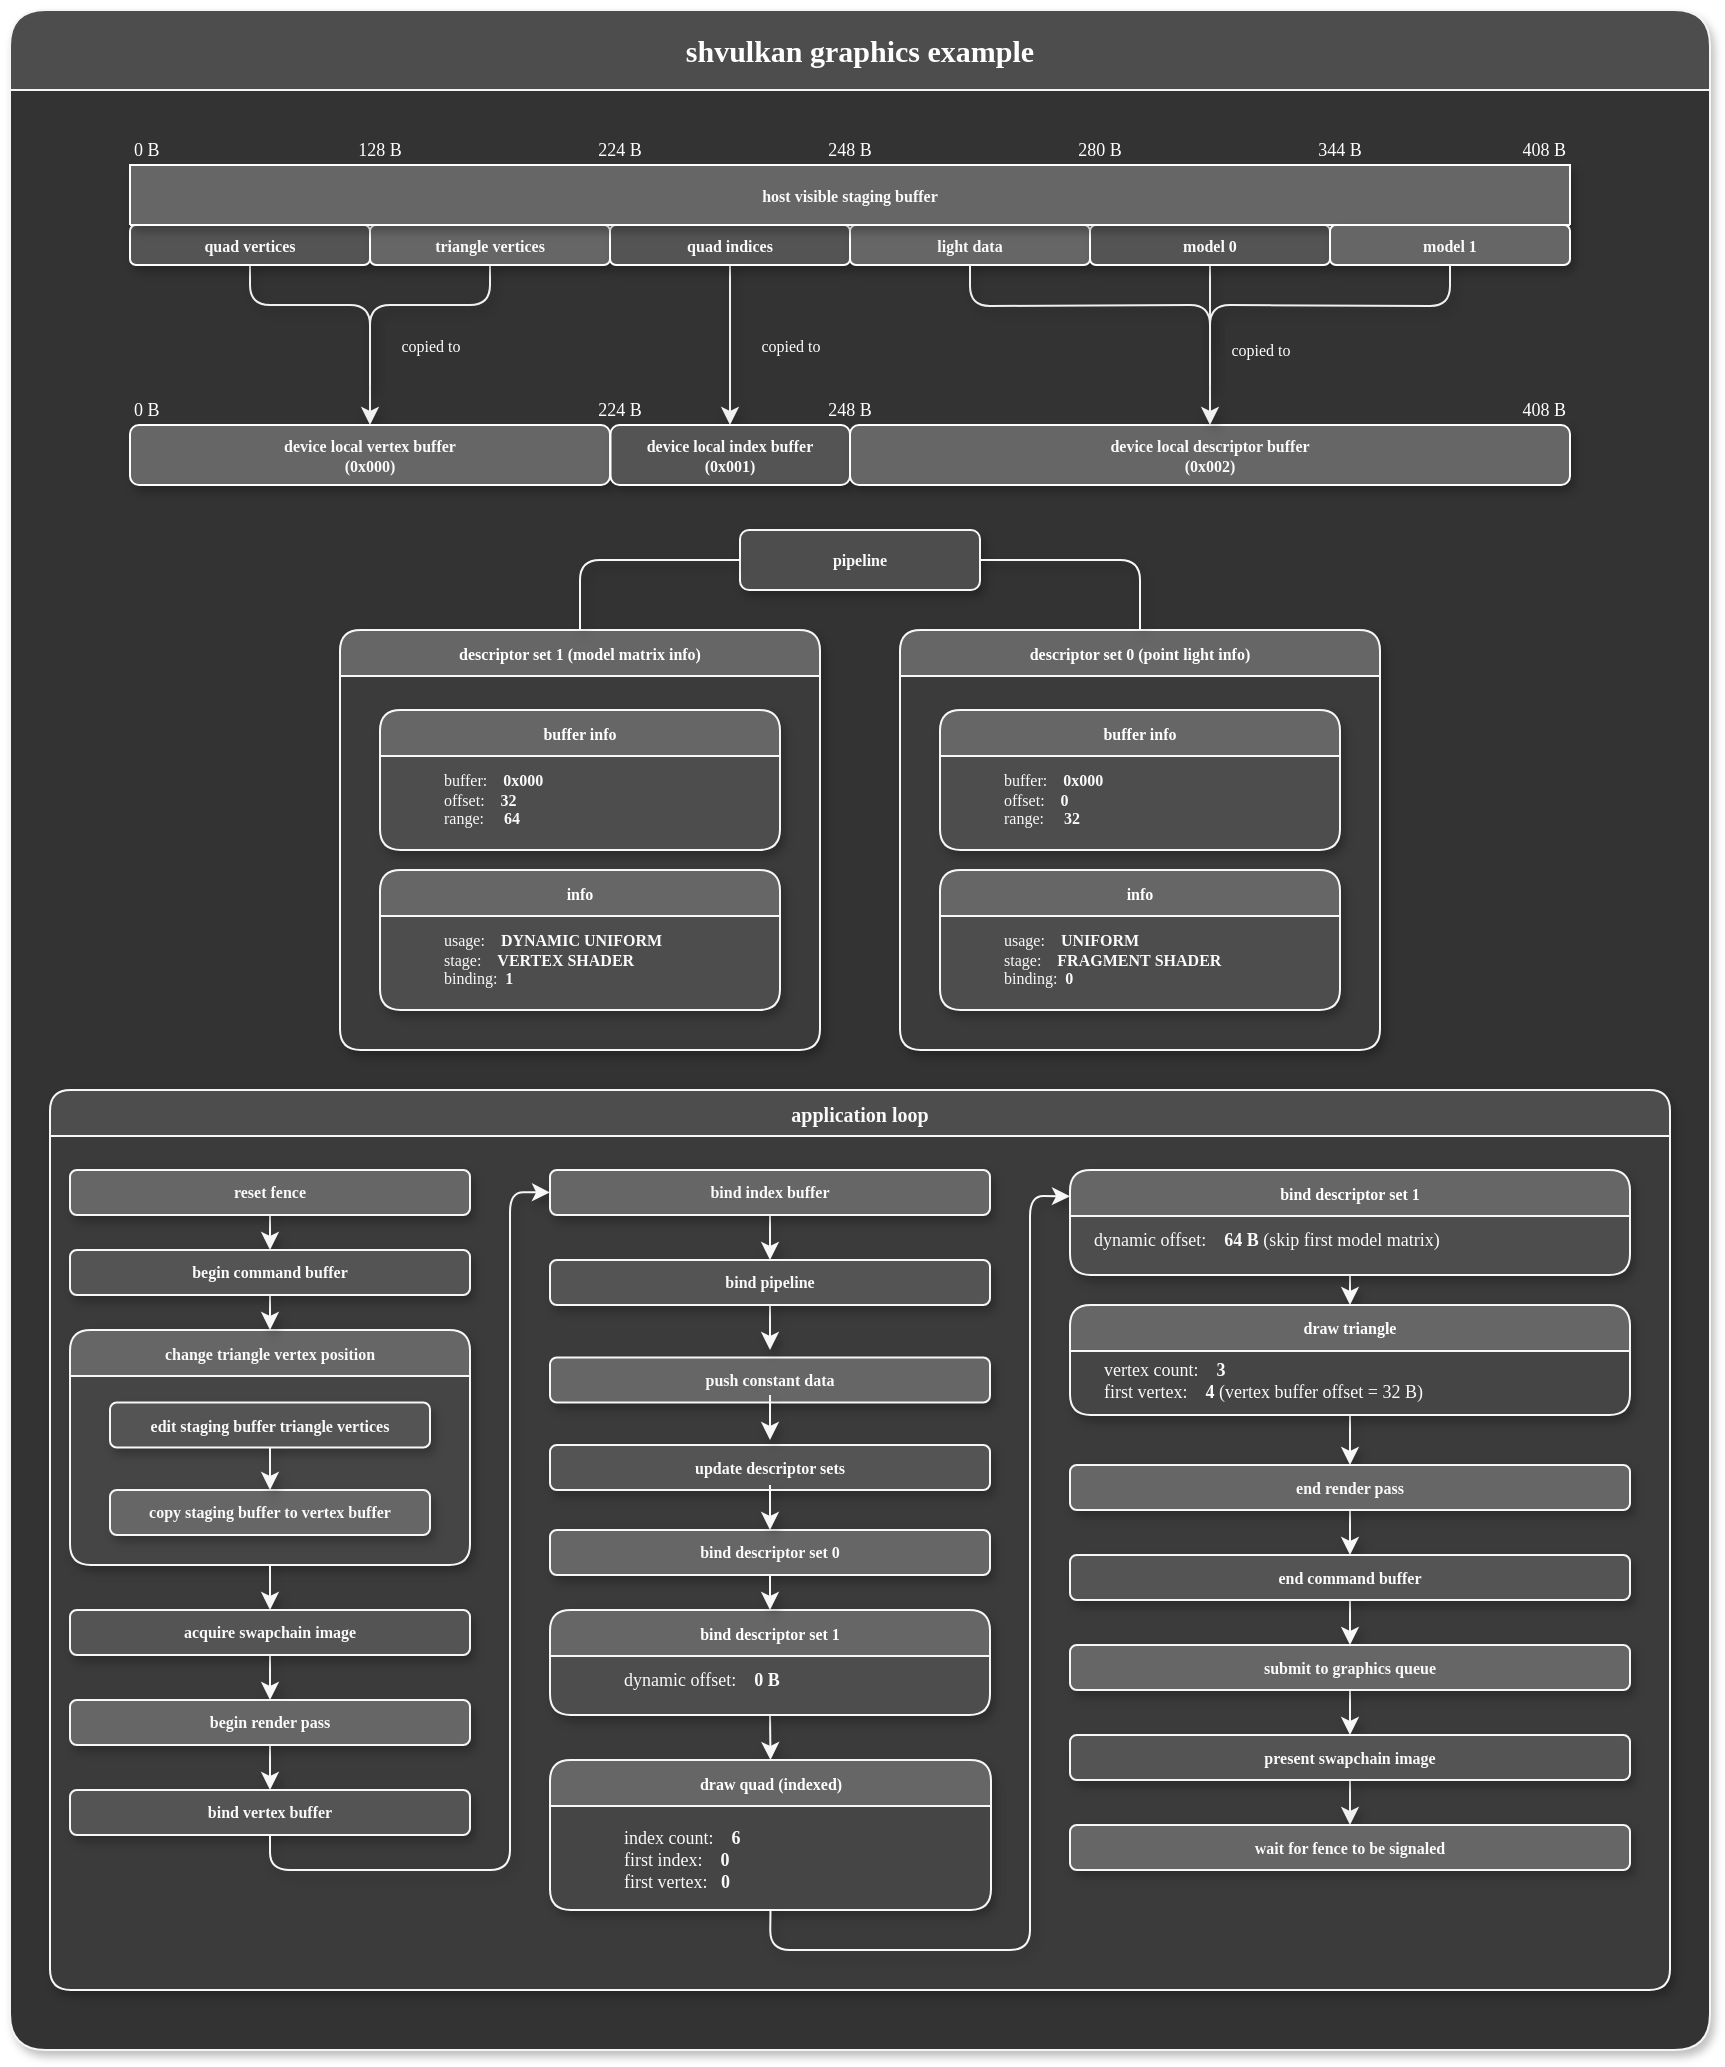 <mxfile version="20.7.4" type="github">
  <diagram id="msj6TRXzUkbj3XtdeSZy" name="Page-1">
    <mxGraphModel dx="1687" dy="889" grid="1" gridSize="10" guides="1" tooltips="1" connect="1" arrows="1" fold="1" page="1" pageScale="1" pageWidth="850" pageHeight="1100" background="#ffffff" math="0" shadow="0">
      <root>
        <mxCell id="0" />
        <mxCell id="1" parent="0" />
        <mxCell id="vavf1w2fCHCmIrN-eqjR-23" value="&lt;font face=&quot;consolas&quot; style=&quot;font-size: 15px;&quot;&gt;shvulkan graphics example&lt;/font&gt;" style="swimlane;html=1;fontSize=12;startSize=40;labelBackgroundColor=none;whiteSpace=wrap;fontColor=#FFFFFF;fillColor=#4D4D4D;strokeColor=#F5F5F5;strokeWidth=1;rounded=1;swimlaneFillColor=#333333;shadow=1;" vertex="1" parent="1">
          <mxGeometry width="850" height="1020" as="geometry" />
        </mxCell>
        <mxCell id="vavf1w2fCHCmIrN-eqjR-227" value="&lt;font style=&quot;font-size: 10px;&quot;&gt;application loop&lt;/font&gt;" style="swimlane;whiteSpace=wrap;html=1;fontFamily=consolas;fontSize=8;fillColor=#4D4D4D;fontColor=#FAFAFA;strokeColor=#F7F7F7;swimlaneFillColor=#3b3b3b;shadow=1;rounded=1;labelBackgroundColor=none;" vertex="1" parent="vavf1w2fCHCmIrN-eqjR-23">
          <mxGeometry x="20" y="540" width="810" height="450" as="geometry" />
        </mxCell>
        <mxCell id="vavf1w2fCHCmIrN-eqjR-239" value="push constant data" style="whiteSpace=wrap;html=1;align=center;fontFamily=consolas;fontSize=8;fontStyle=1;fillColor=#666666;fontColor=#FAFAFA;strokeColor=#F7F7F7;swimlaneFillColor=none;rounded=1;shadow=1;labelBackgroundColor=none;" vertex="1" parent="vavf1w2fCHCmIrN-eqjR-227">
          <mxGeometry x="250" y="133.75" width="220" height="22.5" as="geometry" />
        </mxCell>
        <mxCell id="vavf1w2fCHCmIrN-eqjR-240" value="update descriptor sets" style="whiteSpace=wrap;html=1;align=center;fontFamily=consolas;fontSize=8;fontStyle=1;fillColor=#545454;fontColor=#FAFAFA;strokeColor=#F7F7F7;swimlaneFillColor=none;rounded=1;shadow=1;labelBackgroundColor=none;" vertex="1" parent="vavf1w2fCHCmIrN-eqjR-227">
          <mxGeometry x="250" y="177.5" width="220" height="22.5" as="geometry" />
        </mxCell>
        <mxCell id="vavf1w2fCHCmIrN-eqjR-241" value="bind descriptor set 0" style="whiteSpace=wrap;html=1;align=center;fontFamily=consolas;fontSize=8;fontStyle=1;fillColor=#666666;fontColor=#FAFAFA;strokeColor=#F7F7F7;swimlaneFillColor=none;rounded=1;shadow=1;labelBackgroundColor=none;" vertex="1" parent="vavf1w2fCHCmIrN-eqjR-227">
          <mxGeometry x="250" y="220" width="220" height="22.5" as="geometry" />
        </mxCell>
        <mxCell id="vavf1w2fCHCmIrN-eqjR-99" value="change triangle vertex position" style="swimlane;whiteSpace=wrap;html=1;fontFamily=consolas;fontSize=8;fontStyle=1;fillColor=#666666;strokeColor=#F7F7F7;fontColor=#FAFAFA;swimlaneFillColor=#454545;rounded=1;shadow=1;labelBackgroundColor=none;" vertex="1" parent="vavf1w2fCHCmIrN-eqjR-23">
          <mxGeometry x="30" y="660" width="200" height="117.5" as="geometry" />
        </mxCell>
        <mxCell id="jcEzH6TltJ--Tu3BSwTK-10" value="" style="endArrow=classic;html=1;exitX=0.5;exitY=1;exitDx=0;exitDy=0;fontFamily=consolas;fontSize=8;fontColor=#FAFAFA;strokeColor=#F0F0F0;strokeWidth=1;rounded=1;shadow=1;labelBackgroundColor=none;" parent="vavf1w2fCHCmIrN-eqjR-23" edge="1">
          <mxGeometry relative="1" as="geometry">
            <mxPoint x="120" y="127.5" as="sourcePoint" />
            <mxPoint x="180" y="207.5" as="targetPoint" />
            <Array as="points">
              <mxPoint x="120" y="147.5" />
              <mxPoint x="180" y="147.5" />
            </Array>
          </mxGeometry>
        </mxCell>
        <mxCell id="jcEzH6TltJ--Tu3BSwTK-11" value="copied to" style="edgeLabel;resizable=0;html=1;align=center;verticalAlign=middle;fontFamily=consolas;fontSize=8;fontColor=#FFFFFF;labelBackgroundColor=none;" parent="jcEzH6TltJ--Tu3BSwTK-10" connectable="0" vertex="1">
          <mxGeometry relative="1" as="geometry">
            <mxPoint x="40" y="20" as="offset" />
          </mxGeometry>
        </mxCell>
        <mxCell id="jcEzH6TltJ--Tu3BSwTK-15" value="" style="endArrow=none;html=1;rounded=1;entryX=0.5;entryY=1;entryDx=0;entryDy=0;fontFamily=consolas;fontSize=8;fontColor=#FAFAFA;strokeColor=#F0F0F0;strokeWidth=1;shadow=1;labelBackgroundColor=none;" parent="vavf1w2fCHCmIrN-eqjR-23" target="vavf1w2fCHCmIrN-eqjR-2" edge="1">
          <mxGeometry width="50" height="50" relative="1" as="geometry">
            <mxPoint x="180" y="187.5" as="sourcePoint" />
            <mxPoint x="240" y="127.5" as="targetPoint" />
            <Array as="points">
              <mxPoint x="180" y="147.5" />
              <mxPoint x="240" y="147.5" />
            </Array>
          </mxGeometry>
        </mxCell>
        <mxCell id="jcEzH6TltJ--Tu3BSwTK-43" value="" style="endArrow=classic;html=1;rounded=1;exitX=0.5;exitY=1;exitDx=0;exitDy=0;entryX=0.5;entryY=0;entryDx=0;entryDy=0;fontFamily=consolas;fontSize=8;fontColor=#FAFAFA;strokeColor=#F0F0F0;shadow=1;strokeWidth=1;labelBackgroundColor=none;" parent="vavf1w2fCHCmIrN-eqjR-23" edge="1">
          <mxGeometry relative="1" as="geometry">
            <mxPoint x="360" y="127.5" as="sourcePoint" />
            <mxPoint x="360" y="207.5" as="targetPoint" />
            <Array as="points">
              <mxPoint x="360" y="167.5" />
            </Array>
          </mxGeometry>
        </mxCell>
        <mxCell id="jcEzH6TltJ--Tu3BSwTK-53" value="copied to" style="edgeLabel;html=1;align=center;verticalAlign=middle;resizable=0;points=[];fontFamily=consolas;fontSize=8;fontColor=#FFFFFF;labelBackgroundColor=none;" parent="jcEzH6TltJ--Tu3BSwTK-43" vertex="1" connectable="0">
          <mxGeometry x="0.101" y="-1" relative="1" as="geometry">
            <mxPoint x="31" y="-4" as="offset" />
          </mxGeometry>
        </mxCell>
        <mxCell id="jcEzH6TltJ--Tu3BSwTK-59" value="" style="endArrow=none;html=1;rounded=1;shadow=1;jumpSize=6;fontFamily=consolas;fontSize=8;fontColor=#FAFAFA;strokeColor=#F0F0F0;strokeWidth=1;labelBackgroundColor=none;" parent="vavf1w2fCHCmIrN-eqjR-23" edge="1">
          <mxGeometry width="50" height="50" relative="1" as="geometry">
            <mxPoint x="600" y="167.5" as="sourcePoint" />
            <mxPoint x="600" y="127.5" as="targetPoint" />
          </mxGeometry>
        </mxCell>
        <mxCell id="jcEzH6TltJ--Tu3BSwTK-64" value="&lt;b style=&quot;font-size: 8px;&quot;&gt;pipeline&lt;/b&gt;" style="whiteSpace=wrap;html=1;align=center;verticalAlign=middle;treeFolding=1;treeMoving=1;newEdgeStyle={&quot;edgeStyle&quot;:&quot;elbowEdgeStyle&quot;,&quot;startArrow&quot;:&quot;none&quot;,&quot;endArrow&quot;:&quot;none&quot;};fontSize=8;fontFamily=consolas;fillColor=#4D4D4D;fontColor=#FAFAFA;strokeColor=#F7F7F7;rounded=1;shadow=1;labelBackgroundColor=none;" parent="vavf1w2fCHCmIrN-eqjR-23" vertex="1" collapsed="1">
          <mxGeometry x="365" y="260" width="120" height="30" as="geometry" />
        </mxCell>
        <mxCell id="jcEzH6TltJ--Tu3BSwTK-80" value="descriptor set 0 (point light info)" style="swimlane;whiteSpace=wrap;html=1;fontSize=8;fontFamily=consolas;fillColor=#666666;strokeColor=#F7F7F7;fontColor=#FFFFFF;rounded=1;swimlaneFillColor=#3B3B3B;strokeWidth=1;shadow=1;labelBackgroundColor=none;" parent="vavf1w2fCHCmIrN-eqjR-23" vertex="1">
          <mxGeometry x="445" y="310" width="240" height="210" as="geometry" />
        </mxCell>
        <mxCell id="jcEzH6TltJ--Tu3BSwTK-81" value="buffer info" style="swimlane;whiteSpace=wrap;html=1;fontSize=8;fontFamily=consolas;fillColor=#666666;fontColor=#FFFFFF;strokeColor=#F7F7F7;rounded=1;swimlaneFillColor=#4D4D4D;shadow=1;labelBackgroundColor=none;" parent="jcEzH6TltJ--Tu3BSwTK-80" vertex="1">
          <mxGeometry x="20" y="40" width="200" height="70" as="geometry" />
        </mxCell>
        <mxCell id="jcEzH6TltJ--Tu3BSwTK-82" value="buffer:&amp;nbsp; &amp;nbsp;&amp;nbsp;&lt;b style=&quot;font-size: 8px;&quot;&gt;0x000&lt;/b&gt;&lt;br style=&quot;font-size: 8px;&quot;&gt;offset:&amp;nbsp; &amp;nbsp;&amp;nbsp;&lt;b style=&quot;font-size: 8px;&quot;&gt;0&lt;br style=&quot;font-size: 8px;&quot;&gt;&lt;/b&gt;range:&amp;nbsp; &amp;nbsp; &amp;nbsp;&lt;b style=&quot;font-size: 8px;&quot;&gt;32&lt;/b&gt;" style="text;html=1;align=left;verticalAlign=middle;resizable=0;points=[];autosize=1;strokeColor=none;fillColor=none;fontSize=8;fontFamily=consolas;fontColor=#FAFAFA;labelBackgroundColor=none;shadow=1;" parent="jcEzH6TltJ--Tu3BSwTK-81" vertex="1">
          <mxGeometry x="30" y="25" width="90" height="40" as="geometry" />
        </mxCell>
        <mxCell id="jcEzH6TltJ--Tu3BSwTK-91" value="info" style="swimlane;whiteSpace=wrap;html=1;fontSize=8;fontFamily=consolas;fillColor=#666666;fontColor=#FFFFFF;strokeColor=#F7F7F7;rounded=1;swimlaneFillColor=#4D4D4D;shadow=1;labelBackgroundColor=none;" parent="jcEzH6TltJ--Tu3BSwTK-80" vertex="1">
          <mxGeometry x="20" y="120" width="200" height="70" as="geometry" />
        </mxCell>
        <mxCell id="jcEzH6TltJ--Tu3BSwTK-92" value="usage:&amp;nbsp; &amp;nbsp;&amp;nbsp;&lt;b style=&quot;font-size: 8px;&quot;&gt;UNIFORM&lt;/b&gt;&lt;br style=&quot;font-size: 8px;&quot;&gt;stage:&amp;nbsp; &amp;nbsp; &lt;b style=&quot;font-size: 8px;&quot;&gt;FRAGMENT&lt;/b&gt;&amp;nbsp;&lt;b style=&quot;font-size: 8px;&quot;&gt;SHADER&lt;/b&gt;&lt;br style=&quot;font-size: 8px;&quot;&gt;binding:&amp;nbsp; &lt;b style=&quot;font-size: 8px;&quot;&gt;0&lt;/b&gt;" style="text;html=1;align=left;verticalAlign=middle;resizable=0;points=[];autosize=1;strokeColor=none;fillColor=none;fontSize=8;fontFamily=consolas;fontColor=#FAFAFA;labelBackgroundColor=none;shadow=1;" parent="jcEzH6TltJ--Tu3BSwTK-91" vertex="1">
          <mxGeometry x="30" y="25" width="130" height="40" as="geometry" />
        </mxCell>
        <mxCell id="jcEzH6TltJ--Tu3BSwTK-93" value="descriptor set 1 (model matrix info)" style="swimlane;whiteSpace=wrap;html=1;fontSize=8;fontFamily=consolas;fillColor=#666666;fontColor=#FFFFFF;strokeColor=#F7F7F7;rounded=1;swimlaneFillColor=#3B3B3B;shadow=1;labelBackgroundColor=none;" parent="vavf1w2fCHCmIrN-eqjR-23" vertex="1">
          <mxGeometry x="165" y="310" width="240" height="210" as="geometry" />
        </mxCell>
        <mxCell id="jcEzH6TltJ--Tu3BSwTK-94" value="buffer info" style="swimlane;whiteSpace=wrap;html=1;fontSize=8;fontFamily=consolas;fillColor=#666666;strokeColor=#F7F7F7;fontColor=#FFFFFF;rounded=1;swimlaneFillColor=#4D4D4D;shadow=1;labelBackgroundColor=none;" parent="jcEzH6TltJ--Tu3BSwTK-93" vertex="1">
          <mxGeometry x="20" y="40" width="200" height="70" as="geometry" />
        </mxCell>
        <mxCell id="jcEzH6TltJ--Tu3BSwTK-95" value="buffer:&amp;nbsp; &amp;nbsp;&amp;nbsp;&lt;b style=&quot;font-size: 8px;&quot;&gt;0x000&lt;/b&gt;&lt;br style=&quot;font-size: 8px;&quot;&gt;offset:&amp;nbsp; &amp;nbsp; &lt;b style=&quot;font-size: 8px;&quot;&gt;32&lt;br style=&quot;font-size: 8px;&quot;&gt;&lt;/b&gt;range:&amp;nbsp; &amp;nbsp; &amp;nbsp;&lt;b style=&quot;font-size: 8px;&quot;&gt;64&lt;/b&gt;" style="text;html=1;align=left;verticalAlign=middle;resizable=0;points=[];autosize=1;strokeColor=none;fillColor=none;fontSize=8;fontFamily=consolas;fontColor=#FAFAFA;labelBackgroundColor=none;shadow=1;" parent="jcEzH6TltJ--Tu3BSwTK-94" vertex="1">
          <mxGeometry x="30" y="25" width="90" height="40" as="geometry" />
        </mxCell>
        <mxCell id="jcEzH6TltJ--Tu3BSwTK-96" value="info" style="swimlane;whiteSpace=wrap;html=1;fontSize=8;fontFamily=consolas;fillColor=#666666;strokeColor=#F7F7F7;fontColor=#FFFFFF;rounded=1;swimlaneFillColor=#4D4D4D;shadow=1;labelBackgroundColor=none;" parent="jcEzH6TltJ--Tu3BSwTK-93" vertex="1">
          <mxGeometry x="20" y="120" width="200" height="70" as="geometry" />
        </mxCell>
        <mxCell id="jcEzH6TltJ--Tu3BSwTK-97" value="usage:&amp;nbsp; &amp;nbsp;&amp;nbsp;&lt;b style=&quot;font-size: 8px;&quot;&gt;DYNAMIC UNIFORM&lt;/b&gt;&lt;br style=&quot;font-size: 8px;&quot;&gt;stage:&amp;nbsp; &amp;nbsp; &lt;b style=&quot;font-size: 8px;&quot;&gt;VERTEX SHADER&lt;/b&gt;&lt;br style=&quot;font-size: 8px;&quot;&gt;binding:&amp;nbsp; &lt;b style=&quot;font-size: 8px;&quot;&gt;1&lt;/b&gt;" style="text;html=1;align=left;verticalAlign=middle;resizable=0;points=[];autosize=1;strokeColor=none;fillColor=none;fontSize=8;fontFamily=consolas;fontColor=#FAFAFA;labelBackgroundColor=none;shadow=1;" parent="jcEzH6TltJ--Tu3BSwTK-96" vertex="1">
          <mxGeometry x="30" y="25" width="130" height="40" as="geometry" />
        </mxCell>
        <mxCell id="vavf1w2fCHCmIrN-eqjR-1" value="&lt;b style=&quot;font-size: 8px;&quot;&gt;&lt;font style=&quot;font-size: 8px;&quot;&gt;quad vertices&lt;/font&gt;&lt;/b&gt;" style="rounded=1;whiteSpace=wrap;html=1;labelBackgroundColor=none;fontFamily=consolas;fontSize=8;fillColor=#545454;fontColor=#FAFAFA;strokeColor=#FFFFFF;strokeWidth=1;shadow=1;swimlaneFillColor=none;" vertex="1" parent="vavf1w2fCHCmIrN-eqjR-23">
          <mxGeometry x="60" y="107.5" width="120" height="20" as="geometry" />
        </mxCell>
        <mxCell id="vavf1w2fCHCmIrN-eqjR-2" value="&lt;b style=&quot;font-size: 8px;&quot;&gt;triangle vertices&lt;/b&gt;" style="rounded=1;whiteSpace=wrap;html=1;labelBackgroundColor=none;fontFamily=consolas;fontSize=8;fillColor=#666666;fontColor=#FAFAFA;strokeColor=#FFFFFF;strokeWidth=1;shadow=1;swimlaneFillColor=none;" vertex="1" parent="vavf1w2fCHCmIrN-eqjR-23">
          <mxGeometry x="180" y="107.5" width="120" height="20" as="geometry" />
        </mxCell>
        <mxCell id="vavf1w2fCHCmIrN-eqjR-3" value="&lt;b style=&quot;font-size: 8px;&quot;&gt;quad indices&lt;/b&gt;" style="rounded=1;whiteSpace=wrap;html=1;labelBackgroundColor=none;fontFamily=consolas;fontSize=8;fillColor=#545454;fontColor=#FAFAFA;strokeColor=#FFFFFF;strokeWidth=1;shadow=1;swimlaneFillColor=none;" vertex="1" parent="vavf1w2fCHCmIrN-eqjR-23">
          <mxGeometry x="300" y="107.5" width="120" height="20" as="geometry" />
        </mxCell>
        <mxCell id="vavf1w2fCHCmIrN-eqjR-4" value="&lt;b style=&quot;font-size: 8px;&quot;&gt;light data&lt;/b&gt;" style="rounded=1;whiteSpace=wrap;html=1;labelBackgroundColor=none;fontFamily=consolas;fontSize=8;fillColor=#666666;fontColor=#FAFAFA;strokeColor=#FFFFFF;strokeWidth=1;shadow=1;swimlaneFillColor=none;" vertex="1" parent="vavf1w2fCHCmIrN-eqjR-23">
          <mxGeometry x="420" y="107.5" width="120" height="20" as="geometry" />
        </mxCell>
        <mxCell id="vavf1w2fCHCmIrN-eqjR-5" value="&lt;b style=&quot;font-size: 8px;&quot;&gt;model 0&lt;/b&gt;" style="rounded=1;whiteSpace=wrap;html=1;labelBackgroundColor=none;fontFamily=consolas;fontSize=8;fillColor=#545454;fontColor=#FAFAFA;strokeColor=#FFFFFF;strokeWidth=1;shadow=1;swimlaneFillColor=none;" vertex="1" parent="vavf1w2fCHCmIrN-eqjR-23">
          <mxGeometry x="540" y="107.5" width="120" height="20" as="geometry" />
        </mxCell>
        <mxCell id="vavf1w2fCHCmIrN-eqjR-16" value="&lt;font style=&quot;font-size: 8px;&quot;&gt;host visible staging buffer&lt;/font&gt;" style="swimlane;whiteSpace=wrap;html=1;startSize=30;fontFamily=consolas;fontSize=8;fillColor=#666666;strokeColor=#FFFFFF;fontColor=#FAFAFA;rounded=1;strokeWidth=1;shadow=1;labelBackgroundColor=none;swimlaneFillColor=none;" vertex="1" parent="vavf1w2fCHCmIrN-eqjR-23">
          <mxGeometry x="60" y="77.5" width="720" height="30" as="geometry">
            <mxRectangle x="40" y="200" width="120" height="30" as="alternateBounds" />
          </mxGeometry>
        </mxCell>
        <mxCell id="vavf1w2fCHCmIrN-eqjR-6" value="&lt;b style=&quot;font-size: 8px;&quot;&gt;model 1&lt;/b&gt;" style="rounded=1;whiteSpace=wrap;html=1;labelBackgroundColor=none;fontFamily=consolas;fontSize=8;fillColor=#666666;fontColor=#FAFAFA;strokeColor=#FFFFFF;strokeWidth=1;shadow=1;swimlaneFillColor=none;" vertex="1" parent="vavf1w2fCHCmIrN-eqjR-23">
          <mxGeometry x="660" y="107.5" width="120" height="20" as="geometry" />
        </mxCell>
        <mxCell id="vavf1w2fCHCmIrN-eqjR-205" style="edgeStyle=none;rounded=0;jumpSize=6;orthogonalLoop=1;jettySize=auto;html=1;exitX=0.5;exitY=1;exitDx=0;exitDy=0;entryX=0.5;entryY=0;entryDx=0;entryDy=0;shadow=1;fontFamily=consolas;fontSize=8;sourcePerimeterSpacing=100;strokeColor=#F7F7F7;fontColor=#FAFAFA;labelBackgroundColor=none;" edge="1" parent="vavf1w2fCHCmIrN-eqjR-23" source="vavf1w2fCHCmIrN-eqjR-95" target="vavf1w2fCHCmIrN-eqjR-96">
          <mxGeometry relative="1" as="geometry" />
        </mxCell>
        <mxCell id="vavf1w2fCHCmIrN-eqjR-95" value="reset fence" style="whiteSpace=wrap;html=1;align=center;fontFamily=consolas;fontSize=8;fontStyle=1;fillColor=#666666;strokeColor=#F7F7F7;fontColor=#FAFAFA;rounded=1;swimlaneFillColor=none;shadow=1;labelBackgroundColor=none;" vertex="1" parent="vavf1w2fCHCmIrN-eqjR-23">
          <mxGeometry x="30" y="580" width="200" height="22.5" as="geometry" />
        </mxCell>
        <mxCell id="vavf1w2fCHCmIrN-eqjR-208" style="edgeStyle=none;rounded=0;jumpSize=6;orthogonalLoop=1;jettySize=auto;html=1;exitX=0.5;exitY=1;exitDx=0;exitDy=0;entryX=0.5;entryY=0;entryDx=0;entryDy=0;shadow=1;fontFamily=consolas;fontSize=8;sourcePerimeterSpacing=100;strokeColor=#F7F7F7;fontColor=#FAFAFA;labelBackgroundColor=none;" edge="1" parent="vavf1w2fCHCmIrN-eqjR-23" source="vavf1w2fCHCmIrN-eqjR-96" target="vavf1w2fCHCmIrN-eqjR-99">
          <mxGeometry relative="1" as="geometry" />
        </mxCell>
        <mxCell id="vavf1w2fCHCmIrN-eqjR-96" value="begin command buffer" style="whiteSpace=wrap;html=1;align=center;fontFamily=consolas;fontSize=8;fontStyle=1;fillColor=#545454;strokeColor=#F7F7F7;fontColor=#FAFAFA;swimlaneFillColor=none;rounded=1;shadow=1;labelBackgroundColor=none;" vertex="1" parent="vavf1w2fCHCmIrN-eqjR-23">
          <mxGeometry x="30" y="620" width="200" height="22.5" as="geometry" />
        </mxCell>
        <mxCell id="vavf1w2fCHCmIrN-eqjR-209" style="edgeStyle=none;rounded=0;jumpSize=6;orthogonalLoop=1;jettySize=auto;html=1;exitX=0.5;exitY=1;exitDx=0;exitDy=0;entryX=0.5;entryY=0;entryDx=0;entryDy=0;shadow=1;fontFamily=consolas;fontSize=8;sourcePerimeterSpacing=100;strokeColor=#F7F7F7;fontColor=#FAFAFA;labelBackgroundColor=none;" edge="1" parent="vavf1w2fCHCmIrN-eqjR-23" source="vavf1w2fCHCmIrN-eqjR-99" target="vavf1w2fCHCmIrN-eqjR-104">
          <mxGeometry relative="1" as="geometry" />
        </mxCell>
        <mxCell id="vavf1w2fCHCmIrN-eqjR-199" style="edgeStyle=none;rounded=0;jumpSize=6;orthogonalLoop=1;jettySize=auto;html=1;exitX=0.5;exitY=1;exitDx=0;exitDy=0;entryX=0.5;entryY=0;entryDx=0;entryDy=0;shadow=1;fontFamily=consolas;fontSize=8;sourcePerimeterSpacing=100;strokeColor=#F7F7F7;fontColor=#FAFAFA;labelBackgroundColor=none;" edge="1" parent="vavf1w2fCHCmIrN-eqjR-23" source="vavf1w2fCHCmIrN-eqjR-104" target="vavf1w2fCHCmIrN-eqjR-106">
          <mxGeometry relative="1" as="geometry" />
        </mxCell>
        <mxCell id="vavf1w2fCHCmIrN-eqjR-104" value="acquire swapchain image" style="whiteSpace=wrap;html=1;align=center;fontFamily=consolas;fontSize=8;fontStyle=1;fillColor=#545454;strokeColor=#F7F7F7;fontColor=#FAFAFA;swimlaneFillColor=none;rounded=1;shadow=1;labelBackgroundColor=none;" vertex="1" parent="vavf1w2fCHCmIrN-eqjR-23">
          <mxGeometry x="30" y="800" width="200" height="22.5" as="geometry" />
        </mxCell>
        <mxCell id="vavf1w2fCHCmIrN-eqjR-197" style="edgeStyle=none;rounded=0;jumpSize=6;orthogonalLoop=1;jettySize=auto;html=1;exitX=0.5;exitY=1;exitDx=0;exitDy=0;entryX=0.5;entryY=0;entryDx=0;entryDy=0;shadow=1;fontFamily=consolas;fontSize=8;sourcePerimeterSpacing=100;strokeColor=#F7F7F7;fontColor=#FAFAFA;labelBackgroundColor=none;" edge="1" parent="vavf1w2fCHCmIrN-eqjR-23" source="vavf1w2fCHCmIrN-eqjR-106" target="vavf1w2fCHCmIrN-eqjR-108">
          <mxGeometry relative="1" as="geometry" />
        </mxCell>
        <mxCell id="vavf1w2fCHCmIrN-eqjR-106" value="begin render pass" style="whiteSpace=wrap;html=1;align=center;fontFamily=consolas;fontSize=8;fontStyle=1;fillColor=#666666;strokeColor=#F7F7F7;fontColor=#FAFAFA;swimlaneFillColor=none;rounded=1;shadow=1;labelBackgroundColor=none;" vertex="1" parent="vavf1w2fCHCmIrN-eqjR-23">
          <mxGeometry x="30" y="845" width="200" height="22.5" as="geometry" />
        </mxCell>
        <mxCell id="vavf1w2fCHCmIrN-eqjR-108" value="bind vertex buffer" style="whiteSpace=wrap;html=1;align=center;fontFamily=consolas;fontSize=8;fontStyle=1;fillColor=#545454;strokeColor=#F7F7F7;fontColor=#FAFAFA;swimlaneFillColor=none;rounded=1;shadow=1;labelBackgroundColor=none;" vertex="1" parent="vavf1w2fCHCmIrN-eqjR-23">
          <mxGeometry x="30" y="890" width="200" height="22.5" as="geometry" />
        </mxCell>
        <mxCell id="vavf1w2fCHCmIrN-eqjR-109" value="" style="endArrow=classic;html=1;rounded=1;shadow=1;fontFamily=consolas;fontSize=8;sourcePerimeterSpacing=100;jumpSize=6;exitX=0.5;exitY=1;exitDx=0;exitDy=0;fontStyle=1;entryX=0;entryY=0.5;entryDx=0;entryDy=0;strokeColor=#F7F7F7;fontColor=#FAFAFA;labelBackgroundColor=none;" edge="1" parent="vavf1w2fCHCmIrN-eqjR-23" target="vavf1w2fCHCmIrN-eqjR-141" source="vavf1w2fCHCmIrN-eqjR-108">
          <mxGeometry width="50" height="50" relative="1" as="geometry">
            <mxPoint x="132.86" y="912.5" as="sourcePoint" />
            <mxPoint x="290" y="690" as="targetPoint" />
            <Array as="points">
              <mxPoint x="130" y="930" />
              <mxPoint x="250" y="930" />
              <mxPoint x="250" y="591" />
            </Array>
          </mxGeometry>
        </mxCell>
        <mxCell id="vavf1w2fCHCmIrN-eqjR-211" style="edgeStyle=none;rounded=0;jumpSize=6;orthogonalLoop=1;jettySize=auto;html=1;exitX=0.5;exitY=1;exitDx=0;exitDy=0;entryX=0.5;entryY=0;entryDx=0;entryDy=0;shadow=1;fontFamily=consolas;fontSize=8;sourcePerimeterSpacing=100;strokeColor=#F7F7F7;fontColor=#FAFAFA;labelBackgroundColor=none;" edge="1" parent="vavf1w2fCHCmIrN-eqjR-23" source="vavf1w2fCHCmIrN-eqjR-141" target="vavf1w2fCHCmIrN-eqjR-143">
          <mxGeometry relative="1" as="geometry" />
        </mxCell>
        <mxCell id="vavf1w2fCHCmIrN-eqjR-141" value="bind index buffer" style="whiteSpace=wrap;html=1;align=center;fontFamily=consolas;fontSize=8;fontStyle=1;fillColor=#666666;fontColor=#FAFAFA;strokeColor=#F7F7F7;swimlaneFillColor=none;rounded=1;shadow=1;labelBackgroundColor=none;" vertex="1" parent="vavf1w2fCHCmIrN-eqjR-23">
          <mxGeometry x="270" y="580" width="220" height="22.5" as="geometry" />
        </mxCell>
        <mxCell id="vavf1w2fCHCmIrN-eqjR-214" style="edgeStyle=none;rounded=0;jumpSize=6;orthogonalLoop=1;jettySize=auto;html=1;exitX=0.5;exitY=1;exitDx=0;exitDy=0;entryX=0.5;entryY=0;entryDx=0;entryDy=0;shadow=1;fontFamily=consolas;fontSize=8;sourcePerimeterSpacing=100;strokeColor=#F7F7F7;fontColor=#FAFAFA;labelBackgroundColor=none;" edge="1" parent="vavf1w2fCHCmIrN-eqjR-23" source="vavf1w2fCHCmIrN-eqjR-143">
          <mxGeometry relative="1" as="geometry">
            <mxPoint x="380" y="670" as="targetPoint" />
          </mxGeometry>
        </mxCell>
        <mxCell id="vavf1w2fCHCmIrN-eqjR-143" value="bind pipeline" style="whiteSpace=wrap;html=1;align=center;fontFamily=consolas;fontSize=8;fontStyle=1;fillColor=#545454;fontColor=#FAFAFA;strokeColor=#F7F7F7;swimlaneFillColor=none;rounded=1;shadow=1;labelBackgroundColor=none;" vertex="1" parent="vavf1w2fCHCmIrN-eqjR-23">
          <mxGeometry x="270" y="625" width="220" height="22.5" as="geometry" />
        </mxCell>
        <mxCell id="vavf1w2fCHCmIrN-eqjR-215" style="edgeStyle=none;rounded=0;jumpSize=6;orthogonalLoop=1;jettySize=auto;html=1;exitX=0.5;exitY=1;exitDx=0;exitDy=0;entryX=0.5;entryY=0;entryDx=0;entryDy=0;shadow=1;fontFamily=consolas;fontSize=8;sourcePerimeterSpacing=100;strokeColor=#F7F7F7;fontColor=#FAFAFA;labelBackgroundColor=none;" edge="1" parent="vavf1w2fCHCmIrN-eqjR-23">
          <mxGeometry relative="1" as="geometry">
            <mxPoint x="380" y="692.5" as="sourcePoint" />
            <mxPoint x="380" y="715" as="targetPoint" />
          </mxGeometry>
        </mxCell>
        <mxCell id="vavf1w2fCHCmIrN-eqjR-216" style="edgeStyle=none;rounded=0;jumpSize=6;orthogonalLoop=1;jettySize=auto;html=1;exitX=0.5;exitY=1;exitDx=0;exitDy=0;entryX=0.5;entryY=0;entryDx=0;entryDy=0;shadow=1;fontFamily=consolas;fontSize=8;sourcePerimeterSpacing=100;strokeColor=#F7F7F7;fontColor=#FAFAFA;labelBackgroundColor=none;" edge="1" parent="vavf1w2fCHCmIrN-eqjR-23">
          <mxGeometry relative="1" as="geometry">
            <mxPoint x="380" y="737.5" as="sourcePoint" />
            <mxPoint x="380" y="760" as="targetPoint" />
          </mxGeometry>
        </mxCell>
        <mxCell id="vavf1w2fCHCmIrN-eqjR-219" style="edgeStyle=none;rounded=0;jumpSize=6;orthogonalLoop=1;jettySize=auto;html=1;exitX=0.5;exitY=1;exitDx=0;exitDy=0;entryX=0.5;entryY=0;entryDx=0;entryDy=0;shadow=1;fontFamily=consolas;fontSize=8;sourcePerimeterSpacing=100;strokeColor=#F7F7F7;fontColor=#FAFAFA;labelBackgroundColor=none;" edge="1" parent="vavf1w2fCHCmIrN-eqjR-23" source="vavf1w2fCHCmIrN-eqjR-149" target="vavf1w2fCHCmIrN-eqjR-154">
          <mxGeometry relative="1" as="geometry" />
        </mxCell>
        <mxCell id="vavf1w2fCHCmIrN-eqjR-149" value="bind descriptor set 1" style="swimlane;whiteSpace=wrap;html=1;fontFamily=consolas;fontSize=8;fillColor=#666666;fontColor=#FFFFFF;strokeColor=#F7F7F7;swimlaneFillColor=#4D4D4D;rounded=1;shadow=1;labelBackgroundColor=none;" vertex="1" parent="vavf1w2fCHCmIrN-eqjR-23">
          <mxGeometry x="270" y="800" width="220" height="52.5" as="geometry" />
        </mxCell>
        <mxCell id="vavf1w2fCHCmIrN-eqjR-150" value="dynamic offset:&amp;nbsp; &amp;nbsp;&amp;nbsp;&lt;b&gt;0 B&lt;/b&gt;" style="text;html=1;align=left;verticalAlign=middle;resizable=0;points=[];autosize=1;strokeColor=none;fillColor=none;fontSize=9;fontFamily=consolas;fontColor=#FAFAFA;shadow=1;labelBackgroundColor=none;" vertex="1" parent="vavf1w2fCHCmIrN-eqjR-149">
          <mxGeometry x="35" y="25" width="130" height="20" as="geometry" />
        </mxCell>
        <mxCell id="vavf1w2fCHCmIrN-eqjR-218" style="edgeStyle=none;rounded=0;jumpSize=6;orthogonalLoop=1;jettySize=auto;html=1;exitX=0.5;exitY=1;exitDx=0;exitDy=0;entryX=0.5;entryY=0;entryDx=0;entryDy=0;shadow=1;fontFamily=consolas;fontSize=8;sourcePerimeterSpacing=100;strokeColor=#F7F7F7;fontColor=#FAFAFA;labelBackgroundColor=none;" edge="1" parent="vavf1w2fCHCmIrN-eqjR-23" target="vavf1w2fCHCmIrN-eqjR-149">
          <mxGeometry relative="1" as="geometry">
            <mxPoint x="380" y="782.5" as="sourcePoint" />
          </mxGeometry>
        </mxCell>
        <mxCell id="vavf1w2fCHCmIrN-eqjR-154" value="draw quad (indexed)" style="swimlane;whiteSpace=wrap;html=1;fontFamily=consolas;fontSize=8;fillColor=#666666;strokeColor=#F7F7F7;fontColor=#FFFFFF;swimlaneFillColor=#454545;rounded=1;shadow=1;labelBackgroundColor=none;" vertex="1" parent="vavf1w2fCHCmIrN-eqjR-23">
          <mxGeometry x="270" y="875" width="220.5" height="75" as="geometry" />
        </mxCell>
        <mxCell id="vavf1w2fCHCmIrN-eqjR-156" value="" style="endArrow=classic;html=1;shadow=1;fontFamily=consolas;fontSize=8;sourcePerimeterSpacing=100;jumpSize=6;entryX=0;entryY=0.25;entryDx=0;entryDy=0;exitX=0.5;exitY=1;exitDx=0;exitDy=0;strokeColor=#F7F7F7;fontColor=#FAFAFA;labelBackgroundColor=none;rounded=1;" edge="1" parent="vavf1w2fCHCmIrN-eqjR-23" source="vavf1w2fCHCmIrN-eqjR-154" target="vavf1w2fCHCmIrN-eqjR-172">
          <mxGeometry width="50" height="50" relative="1" as="geometry">
            <mxPoint x="380" y="970" as="sourcePoint" />
            <mxPoint x="530" y="590" as="targetPoint" />
            <Array as="points">
              <mxPoint x="380" y="970" />
              <mxPoint x="510" y="970" />
              <mxPoint x="510" y="593" />
            </Array>
          </mxGeometry>
        </mxCell>
        <mxCell id="vavf1w2fCHCmIrN-eqjR-222" style="edgeStyle=none;rounded=0;jumpSize=6;orthogonalLoop=1;jettySize=auto;html=1;exitX=0.5;exitY=1;exitDx=0;exitDy=0;entryX=0.5;entryY=0;entryDx=0;entryDy=0;shadow=1;fontFamily=consolas;fontSize=8;sourcePerimeterSpacing=100;strokeColor=#F7F7F7;fontColor=#FAFAFA;labelBackgroundColor=none;" edge="1" parent="vavf1w2fCHCmIrN-eqjR-23" source="vavf1w2fCHCmIrN-eqjR-172" target="vavf1w2fCHCmIrN-eqjR-175">
          <mxGeometry relative="1" as="geometry" />
        </mxCell>
        <mxCell id="vavf1w2fCHCmIrN-eqjR-172" value="bind descriptor set 1" style="swimlane;whiteSpace=wrap;html=1;fontFamily=consolas;fontSize=8;fillColor=#666666;fontColor=#FFFFFF;strokeColor=#F7F7F7;swimlaneFillColor=#4D4D4D;rounded=1;shadow=1;labelBackgroundColor=none;" vertex="1" parent="vavf1w2fCHCmIrN-eqjR-23">
          <mxGeometry x="530" y="580" width="280" height="52.5" as="geometry" />
        </mxCell>
        <mxCell id="vavf1w2fCHCmIrN-eqjR-173" value="dynamic offset:&amp;nbsp; &amp;nbsp; &lt;b&gt;64&amp;nbsp;B &lt;/b&gt;(skip first model matrix)" style="text;html=1;align=left;verticalAlign=middle;resizable=0;points=[];autosize=1;strokeColor=none;fillColor=none;fontSize=9;fontFamily=consolas;fontColor=#FAFAFA;shadow=1;labelBackgroundColor=none;" vertex="1" parent="vavf1w2fCHCmIrN-eqjR-172">
          <mxGeometry x="10.0" y="25" width="270" height="20" as="geometry" />
        </mxCell>
        <mxCell id="vavf1w2fCHCmIrN-eqjR-224" style="edgeStyle=none;rounded=0;jumpSize=6;orthogonalLoop=1;jettySize=auto;html=1;exitX=0.5;exitY=1;exitDx=0;exitDy=0;entryX=0.5;entryY=0;entryDx=0;entryDy=0;shadow=1;fontFamily=consolas;fontSize=8;sourcePerimeterSpacing=100;strokeColor=#F7F7F7;fontColor=#FAFAFA;labelBackgroundColor=none;" edge="1" parent="vavf1w2fCHCmIrN-eqjR-23" source="vavf1w2fCHCmIrN-eqjR-175" target="vavf1w2fCHCmIrN-eqjR-178">
          <mxGeometry relative="1" as="geometry" />
        </mxCell>
        <mxCell id="vavf1w2fCHCmIrN-eqjR-175" value="draw triangle" style="swimlane;whiteSpace=wrap;html=1;fontFamily=consolas;fontSize=8;fillColor=#666666;strokeColor=#F7F7F7;fontColor=#FFFFFF;rounded=1;shadow=1;swimlaneFillColor=#454545;labelBackgroundColor=none;" vertex="1" parent="vavf1w2fCHCmIrN-eqjR-23">
          <mxGeometry x="530" y="647.5" width="280" height="55" as="geometry" />
        </mxCell>
        <mxCell id="vavf1w2fCHCmIrN-eqjR-223" style="edgeStyle=none;rounded=0;jumpSize=6;orthogonalLoop=1;jettySize=auto;html=1;exitX=0.5;exitY=1;exitDx=0;exitDy=0;entryX=0.5;entryY=0;entryDx=0;entryDy=0;shadow=1;fontFamily=consolas;fontSize=8;sourcePerimeterSpacing=100;strokeColor=#F7F7F7;fontColor=#FAFAFA;labelBackgroundColor=none;" edge="1" parent="vavf1w2fCHCmIrN-eqjR-23" source="vavf1w2fCHCmIrN-eqjR-178" target="vavf1w2fCHCmIrN-eqjR-180">
          <mxGeometry relative="1" as="geometry" />
        </mxCell>
        <mxCell id="vavf1w2fCHCmIrN-eqjR-178" value="end render pass" style="whiteSpace=wrap;html=1;align=center;fontFamily=consolas;fontSize=8;fontStyle=1;fillColor=#666666;fontColor=#FAFAFA;strokeColor=#F7F7F7;swimlaneFillColor=none;rounded=1;shadow=1;labelBackgroundColor=none;" vertex="1" parent="vavf1w2fCHCmIrN-eqjR-23">
          <mxGeometry x="530" y="727.5" width="280" height="22.5" as="geometry" />
        </mxCell>
        <mxCell id="vavf1w2fCHCmIrN-eqjR-225" style="edgeStyle=none;rounded=0;jumpSize=6;orthogonalLoop=1;jettySize=auto;html=1;exitX=0.5;exitY=1;exitDx=0;exitDy=0;entryX=0.5;entryY=0;entryDx=0;entryDy=0;shadow=1;fontFamily=consolas;fontSize=8;sourcePerimeterSpacing=100;strokeColor=#F7F7F7;fontColor=#FAFAFA;labelBackgroundColor=none;" edge="1" parent="vavf1w2fCHCmIrN-eqjR-23" source="vavf1w2fCHCmIrN-eqjR-180" target="vavf1w2fCHCmIrN-eqjR-182">
          <mxGeometry relative="1" as="geometry" />
        </mxCell>
        <mxCell id="vavf1w2fCHCmIrN-eqjR-180" value="end command buffer&lt;span data-darkreader-inline-color=&quot;&quot; style=&quot;font-family: monospace; font-size: 0px; font-weight: 400; text-align: start; --darkreader-inline-color:rgba(222, 220, 217, 0);&quot;&gt;%3CmxGraphModel%3E%3Croot%3E%3CmxCell%20id%3D%220%22%2F%3E%3CmxCell%20id%3D%221%22%20parent%3D%220%22%2F%3E%3CmxCell%20id%3D%222%22%20value%3D%22%22%20style%3D%22endArrow%3Dclassic%3Bhtml%3D1%3Brounded%3D0%3Bshadow%3D0%3BfontFamily%3Dconsolas%3BfontSize%3D8%3BsourcePerimeterSpacing%3D100%3BjumpSize%3D6%3BexitX%3D0.5%3BexitY%3D1%3BexitDx%3D0%3BexitDy%3D0%3BentryX%3D0.5%3BentryY%3D0%3BentryDx%3D0%3BentryDy%3D0%3BfontStyle%3D1%22%20edge%3D%221%22%20target%3D%223%22%20parent%3D%221%22%3E%3CmxGeometry%20width%3D%2250%22%20height%3D%2250%22%20relative%3D%221%22%20as%3D%22geometry%22%3E%3CmxPoint%20x%3D%22648.61%22%20y%3D%221150%22%20as%3D%22sourcePoint%22%2F%3E%3CmxPoint%20x%3D%22-731.39%22%20y%3D%22395%22%20as%3D%22targetPoint%22%2F%3E%3C%2FmxGeometry%3E%3C%2FmxCell%3E%3CmxCell%20id%3D%223%22%20value%3D%22end%20render%20pass%22%20style%3D%22whiteSpace%3Dwrap%3Bhtml%3D1%3Balign%3Dcenter%3BfontFamily%3Dconsolas%3BfontSize%3D8%3BfontStyle%3D1%22%20vertex%3D%221%22%20parent%3D%221%22%3E%3CmxGeometry%20x%3D%22588.75%22%20y%3D%221172.5%22%20width%3D%22120%22%20height%3D%2222.5%22%20as%3D%22geometry%22%2F%3E%3C%2FmxCell%3E%3C%2Froot%3E%3C%2FmxGraphModel%3E&lt;/span&gt;" style="whiteSpace=wrap;html=1;align=center;fontFamily=consolas;fontSize=8;fontStyle=1;fillColor=#545454;fontColor=#FAFAFA;strokeColor=#F7F7F7;swimlaneFillColor=none;rounded=1;shadow=1;labelBackgroundColor=none;" vertex="1" parent="vavf1w2fCHCmIrN-eqjR-23">
          <mxGeometry x="530" y="772.5" width="280" height="22.5" as="geometry" />
        </mxCell>
        <mxCell id="vavf1w2fCHCmIrN-eqjR-226" style="edgeStyle=none;rounded=0;jumpSize=6;orthogonalLoop=1;jettySize=auto;html=1;exitX=0.5;exitY=1;exitDx=0;exitDy=0;entryX=0.5;entryY=0;entryDx=0;entryDy=0;shadow=1;fontFamily=consolas;fontSize=8;sourcePerimeterSpacing=100;strokeColor=#F7F7F7;fontColor=#FAFAFA;labelBackgroundColor=none;" edge="1" parent="vavf1w2fCHCmIrN-eqjR-23" source="vavf1w2fCHCmIrN-eqjR-182" target="vavf1w2fCHCmIrN-eqjR-184">
          <mxGeometry relative="1" as="geometry" />
        </mxCell>
        <mxCell id="vavf1w2fCHCmIrN-eqjR-182" value="submit to graphics queue" style="whiteSpace=wrap;html=1;align=center;fontFamily=consolas;fontSize=8;fontStyle=1;fillColor=#666666;fontColor=#FAFAFA;strokeColor=#F7F7F7;swimlaneFillColor=none;rounded=1;shadow=1;labelBackgroundColor=none;" vertex="1" parent="vavf1w2fCHCmIrN-eqjR-23">
          <mxGeometry x="530" y="817.5" width="280" height="22.5" as="geometry" />
        </mxCell>
        <mxCell id="vavf1w2fCHCmIrN-eqjR-258" style="edgeStyle=orthogonalEdgeStyle;rounded=1;sketch=0;orthogonalLoop=1;jettySize=auto;html=1;exitX=0.5;exitY=1;exitDx=0;exitDy=0;entryX=0.5;entryY=0;entryDx=0;entryDy=0;shadow=1;labelBackgroundColor=none;strokeColor=#F0F0F0;strokeWidth=1;fontFamily=consolas;fontSize=12;fontColor=#FFFFFF;" edge="1" parent="vavf1w2fCHCmIrN-eqjR-23" source="vavf1w2fCHCmIrN-eqjR-184" target="vavf1w2fCHCmIrN-eqjR-186">
          <mxGeometry relative="1" as="geometry" />
        </mxCell>
        <mxCell id="vavf1w2fCHCmIrN-eqjR-184" value="present swapchain image" style="whiteSpace=wrap;html=1;align=center;fontFamily=consolas;fontSize=8;fontStyle=1;fillColor=#545454;fontColor=#FAFAFA;strokeColor=#F7F7F7;swimlaneFillColor=none;rounded=1;shadow=1;labelBackgroundColor=none;" vertex="1" parent="vavf1w2fCHCmIrN-eqjR-23">
          <mxGeometry x="530" y="862.5" width="280" height="22.5" as="geometry" />
        </mxCell>
        <mxCell id="vavf1w2fCHCmIrN-eqjR-186" value="wait for fence to be signaled" style="whiteSpace=wrap;html=1;align=center;fontFamily=consolas;fontSize=8;fontStyle=1;fillColor=#666666;fontColor=#FAFAFA;strokeColor=#F7F7F7;swimlaneFillColor=none;rounded=1;shadow=1;labelBackgroundColor=none;" vertex="1" parent="vavf1w2fCHCmIrN-eqjR-23">
          <mxGeometry x="530" y="907.5" width="280" height="22.5" as="geometry" />
        </mxCell>
        <mxCell id="vavf1w2fCHCmIrN-eqjR-190" value="" style="endArrow=none;html=1;rounded=1;shadow=1;fontFamily=consolas;fontSize=8;sourcePerimeterSpacing=100;jumpSize=6;exitX=1;exitY=0.5;exitDx=0;exitDy=0;entryX=0.5;entryY=0;entryDx=0;entryDy=0;strokeColor=#F7F7F7;strokeWidth=1;fontColor=#FAFAFA;labelBackgroundColor=none;" edge="1" parent="vavf1w2fCHCmIrN-eqjR-23" source="jcEzH6TltJ--Tu3BSwTK-64" target="jcEzH6TltJ--Tu3BSwTK-80">
          <mxGeometry width="50" height="50" relative="1" as="geometry">
            <mxPoint x="595" y="310" as="sourcePoint" />
            <mxPoint x="765" y="275" as="targetPoint" />
            <Array as="points">
              <mxPoint x="565" y="275" />
            </Array>
          </mxGeometry>
        </mxCell>
        <mxCell id="vavf1w2fCHCmIrN-eqjR-191" value="" style="endArrow=none;html=1;rounded=1;shadow=1;fontFamily=consolas;fontSize=8;sourcePerimeterSpacing=100;jumpSize=6;exitX=0.5;exitY=0;exitDx=0;exitDy=0;entryX=0;entryY=0.5;entryDx=0;entryDy=0;strokeColor=#F7F7F7;strokeWidth=1;fontColor=#FAFAFA;labelBackgroundColor=none;" edge="1" parent="vavf1w2fCHCmIrN-eqjR-23" source="jcEzH6TltJ--Tu3BSwTK-93" target="jcEzH6TltJ--Tu3BSwTK-64">
          <mxGeometry width="50" height="50" relative="1" as="geometry">
            <mxPoint x="265" y="310" as="sourcePoint" />
            <mxPoint x="315" y="260" as="targetPoint" />
            <Array as="points">
              <mxPoint x="285" y="275" />
            </Array>
          </mxGeometry>
        </mxCell>
        <mxCell id="vavf1w2fCHCmIrN-eqjR-9" value="128 B" style="text;html=1;strokeColor=none;fillColor=none;align=center;verticalAlign=bottom;whiteSpace=wrap;rounded=0;fontFamily=consolas;fontSize=9;fontColor=#FFFFFF;" vertex="1" parent="vavf1w2fCHCmIrN-eqjR-23">
          <mxGeometry x="160" y="60" width="50" height="17.5" as="geometry" />
        </mxCell>
        <mxCell id="vavf1w2fCHCmIrN-eqjR-10" value="224 B" style="text;html=1;strokeColor=none;fillColor=none;align=center;verticalAlign=bottom;whiteSpace=wrap;rounded=0;fontFamily=consolas;fontSize=9;fontColor=#FFFFFF;" vertex="1" parent="vavf1w2fCHCmIrN-eqjR-23">
          <mxGeometry x="280" y="60" width="50" height="17.5" as="geometry" />
        </mxCell>
        <mxCell id="vavf1w2fCHCmIrN-eqjR-11" value="280 B" style="text;html=1;strokeColor=none;fillColor=none;align=center;verticalAlign=bottom;whiteSpace=wrap;rounded=0;fontFamily=consolas;fontSize=9;fontColor=#FFFFFF;" vertex="1" parent="vavf1w2fCHCmIrN-eqjR-23">
          <mxGeometry x="520" y="60" width="50" height="17.5" as="geometry" />
        </mxCell>
        <mxCell id="vavf1w2fCHCmIrN-eqjR-12" value="344 B" style="text;html=1;strokeColor=none;fillColor=none;align=center;verticalAlign=bottom;whiteSpace=wrap;rounded=0;fontFamily=consolas;fontSize=9;fontColor=#FFFFFF;" vertex="1" parent="vavf1w2fCHCmIrN-eqjR-23">
          <mxGeometry x="640" y="60" width="50" height="17.5" as="geometry" />
        </mxCell>
        <mxCell id="vavf1w2fCHCmIrN-eqjR-13" value="408 B" style="text;html=1;strokeColor=none;fillColor=none;align=right;verticalAlign=bottom;whiteSpace=wrap;rounded=0;fontFamily=consolas;fontSize=9;fontColor=#FFFFFF;" vertex="1" parent="vavf1w2fCHCmIrN-eqjR-23">
          <mxGeometry x="730" y="60" width="50" height="17.5" as="geometry" />
        </mxCell>
        <mxCell id="vavf1w2fCHCmIrN-eqjR-14" value="248 B" style="text;html=1;strokeColor=none;fillColor=none;align=center;verticalAlign=bottom;whiteSpace=wrap;rounded=0;fontFamily=consolas;fontSize=9;fontColor=#FFFFFF;" vertex="1" parent="vavf1w2fCHCmIrN-eqjR-23">
          <mxGeometry x="395" y="60" width="50" height="17.5" as="geometry" />
        </mxCell>
        <mxCell id="vavf1w2fCHCmIrN-eqjR-25" value="0 B" style="text;html=1;strokeColor=none;fillColor=none;align=left;verticalAlign=bottom;whiteSpace=wrap;rounded=0;fontFamily=consolas;fontSize=9;fontColor=#FFFFFF;" vertex="1" parent="vavf1w2fCHCmIrN-eqjR-23">
          <mxGeometry x="60" y="60" width="50" height="17.5" as="geometry" />
        </mxCell>
        <mxCell id="vavf1w2fCHCmIrN-eqjR-249" value="&lt;font style=&quot;font-size: 8px;&quot; face=&quot;consolas&quot;&gt;&lt;b style=&quot;font-size: 8px;&quot;&gt;device local vertex buffer&lt;br style=&quot;font-size: 8px;&quot;&gt;(0x000)&lt;/b&gt;&lt;/font&gt;" style="rounded=1;whiteSpace=wrap;html=1;shadow=1;glass=0;labelBackgroundColor=none;strokeColor=#FFFFFF;strokeWidth=1;fontColor=#FAFAFA;fillColor=#666666;fontSize=8;swimlaneFillColor=none;" vertex="1" parent="vavf1w2fCHCmIrN-eqjR-23">
          <mxGeometry x="60" y="207.5" width="240" height="30" as="geometry" />
        </mxCell>
        <mxCell id="vavf1w2fCHCmIrN-eqjR-251" value="&lt;font style=&quot;font-size: 8px;&quot; face=&quot;consolas&quot;&gt;&lt;b style=&quot;font-size: 8px;&quot;&gt;device local index buffer&lt;br style=&quot;font-size: 8px;&quot;&gt;(0x001)&lt;/b&gt;&lt;/font&gt;" style="rounded=1;whiteSpace=wrap;html=1;shadow=1;glass=0;labelBackgroundColor=none;strokeColor=#FFFFFF;strokeWidth=1;fontColor=#FAFAFA;fillColor=#545454;fontSize=8;swimlaneFillColor=none;" vertex="1" parent="vavf1w2fCHCmIrN-eqjR-23">
          <mxGeometry x="300.25" y="207.5" width="119.75" height="30" as="geometry" />
        </mxCell>
        <mxCell id="vavf1w2fCHCmIrN-eqjR-252" value="&lt;font style=&quot;font-size: 8px;&quot; face=&quot;consolas&quot;&gt;&lt;b style=&quot;font-size: 8px;&quot;&gt;device local descriptor buffer&lt;br style=&quot;font-size: 8px;&quot;&gt;(0x002)&lt;/b&gt;&lt;/font&gt;" style="rounded=1;whiteSpace=wrap;html=1;shadow=1;glass=0;labelBackgroundColor=none;strokeColor=#FFFFFF;strokeWidth=1;fontColor=#FAFAFA;fillColor=#666666;fontSize=8;swimlaneFillColor=none;" vertex="1" parent="vavf1w2fCHCmIrN-eqjR-23">
          <mxGeometry x="420" y="207.5" width="360" height="30" as="geometry" />
        </mxCell>
        <mxCell id="vavf1w2fCHCmIrN-eqjR-253" value="" style="endArrow=classic;html=1;exitX=0.5;exitY=1;exitDx=0;exitDy=0;fontFamily=consolas;fontSize=8;fontColor=#FAFAFA;strokeColor=#F0F0F0;strokeWidth=1;rounded=1;shadow=1;labelBackgroundColor=none;" edge="1" parent="vavf1w2fCHCmIrN-eqjR-23" source="vavf1w2fCHCmIrN-eqjR-4">
          <mxGeometry relative="1" as="geometry">
            <mxPoint x="540" y="127.5" as="sourcePoint" />
            <mxPoint x="600" y="207.5" as="targetPoint" />
            <Array as="points">
              <mxPoint x="480" y="148" />
              <mxPoint x="600" y="147.5" />
            </Array>
          </mxGeometry>
        </mxCell>
        <mxCell id="vavf1w2fCHCmIrN-eqjR-254" value="copied to" style="edgeLabel;resizable=0;html=1;align=center;verticalAlign=middle;fontFamily=consolas;fontSize=8;fontColor=#FFFFFF;labelBackgroundColor=none;" connectable="0" vertex="1" parent="vavf1w2fCHCmIrN-eqjR-253">
          <mxGeometry relative="1" as="geometry">
            <mxPoint x="65" y="22" as="offset" />
          </mxGeometry>
        </mxCell>
        <mxCell id="vavf1w2fCHCmIrN-eqjR-255" value="" style="endArrow=none;html=1;rounded=1;entryX=0.5;entryY=1;entryDx=0;entryDy=0;fontFamily=consolas;fontSize=8;fontColor=#FAFAFA;strokeColor=#F0F0F0;strokeWidth=1;shadow=1;labelBackgroundColor=none;" edge="1" parent="vavf1w2fCHCmIrN-eqjR-23" target="vavf1w2fCHCmIrN-eqjR-6">
          <mxGeometry width="50" height="50" relative="1" as="geometry">
            <mxPoint x="600" y="187.5" as="sourcePoint" />
            <mxPoint x="660" y="127.5" as="targetPoint" />
            <Array as="points">
              <mxPoint x="600" y="147.5" />
              <mxPoint x="720" y="148" />
            </Array>
          </mxGeometry>
        </mxCell>
        <mxCell id="vavf1w2fCHCmIrN-eqjR-259" value="224 B" style="text;html=1;strokeColor=none;fillColor=none;align=center;verticalAlign=bottom;whiteSpace=wrap;rounded=0;fontFamily=consolas;fontSize=9;fontColor=#FFFFFF;" vertex="1" parent="vavf1w2fCHCmIrN-eqjR-23">
          <mxGeometry x="280" y="190" width="50" height="17.5" as="geometry" />
        </mxCell>
        <mxCell id="vavf1w2fCHCmIrN-eqjR-260" value="408 B" style="text;html=1;strokeColor=none;fillColor=none;align=right;verticalAlign=bottom;whiteSpace=wrap;rounded=0;fontFamily=consolas;fontSize=9;fontColor=#FFFFFF;" vertex="1" parent="vavf1w2fCHCmIrN-eqjR-23">
          <mxGeometry x="730" y="190" width="50" height="17.5" as="geometry" />
        </mxCell>
        <mxCell id="vavf1w2fCHCmIrN-eqjR-261" value="248 B" style="text;html=1;strokeColor=none;fillColor=none;align=center;verticalAlign=bottom;whiteSpace=wrap;rounded=0;fontFamily=consolas;fontSize=9;fontColor=#FFFFFF;" vertex="1" parent="vavf1w2fCHCmIrN-eqjR-23">
          <mxGeometry x="395" y="190" width="50" height="17.5" as="geometry" />
        </mxCell>
        <mxCell id="vavf1w2fCHCmIrN-eqjR-262" value="0 B" style="text;html=1;strokeColor=none;fillColor=none;align=left;verticalAlign=bottom;whiteSpace=wrap;rounded=0;fontFamily=consolas;fontSize=9;fontColor=#FFFFFF;" vertex="1" parent="vavf1w2fCHCmIrN-eqjR-23">
          <mxGeometry x="60" y="190" width="50" height="17.5" as="geometry" />
        </mxCell>
        <mxCell id="vavf1w2fCHCmIrN-eqjR-263" value="edit staging buffer triangle vertices" style="whiteSpace=wrap;html=1;align=center;fontFamily=consolas;fontSize=8;fontStyle=1;fillColor=#545454;fontColor=#FAFAFA;strokeColor=#F7F7F7;rounded=1;shadow=1;labelBackgroundColor=none;" vertex="1" parent="1">
          <mxGeometry x="50" y="696.25" width="160" height="22.5" as="geometry" />
        </mxCell>
        <mxCell id="vavf1w2fCHCmIrN-eqjR-264" value="copy staging buffer to vertex buffer" style="whiteSpace=wrap;html=1;align=center;fontFamily=consolas;fontSize=8;fontStyle=1;fillColor=#666666;fontColor=#FAFAFA;strokeColor=#F7F7F7;rounded=1;shadow=1;labelBackgroundColor=none;" vertex="1" parent="1">
          <mxGeometry x="50" y="740" width="160" height="22.5" as="geometry" />
        </mxCell>
        <mxCell id="vavf1w2fCHCmIrN-eqjR-265" style="edgeStyle=none;rounded=0;jumpSize=6;orthogonalLoop=1;jettySize=auto;html=1;exitX=0.5;exitY=1;exitDx=0;exitDy=0;entryX=0.5;entryY=0;entryDx=0;entryDy=0;shadow=1;fontFamily=consolas;fontSize=8;sourcePerimeterSpacing=100;strokeColor=#F7F7F7;fontColor=#FAFAFA;labelBackgroundColor=none;" edge="1" parent="1" source="vavf1w2fCHCmIrN-eqjR-263">
          <mxGeometry relative="1" as="geometry">
            <mxPoint x="100" y="62.5" as="sourcePoint" />
            <mxPoint x="130" y="740" as="targetPoint" />
          </mxGeometry>
        </mxCell>
        <mxCell id="vavf1w2fCHCmIrN-eqjR-266" value="vertex count:&amp;nbsp; &amp;nbsp; &lt;b&gt;3&lt;br&gt;&lt;/b&gt;first vertex:&amp;nbsp; &amp;nbsp; &lt;b&gt;4 &lt;/b&gt;(vertex buffer offset = 32 B)" style="text;html=1;align=left;verticalAlign=middle;resizable=0;points=[];autosize=1;strokeColor=none;fillColor=none;fontSize=9;fontFamily=consolas;fontColor=#FAFAFA;swimlaneFillColor=none;rounded=1;shadow=1;labelBackgroundColor=none;" vertex="1" parent="1">
          <mxGeometry x="545" y="665" width="260" height="40" as="geometry" />
        </mxCell>
        <mxCell id="vavf1w2fCHCmIrN-eqjR-267" value="index count:&amp;nbsp; &amp;nbsp; &lt;b&gt;6&lt;/b&gt;&lt;br&gt;first index:&amp;nbsp; &amp;nbsp; &lt;b&gt;0&lt;br&gt;&lt;/b&gt;first vertex:&amp;nbsp; &amp;nbsp;&lt;b&gt;0&lt;/b&gt;" style="text;html=1;align=left;verticalAlign=middle;resizable=0;points=[];autosize=1;strokeColor=none;fillColor=none;fontSize=9;fontFamily=consolas;fontColor=#FAFAFA;shadow=1;labelBackgroundColor=none;" vertex="1" parent="1">
          <mxGeometry x="305" y="900" width="110" height="50" as="geometry" />
        </mxCell>
      </root>
    </mxGraphModel>
  </diagram>
</mxfile>
